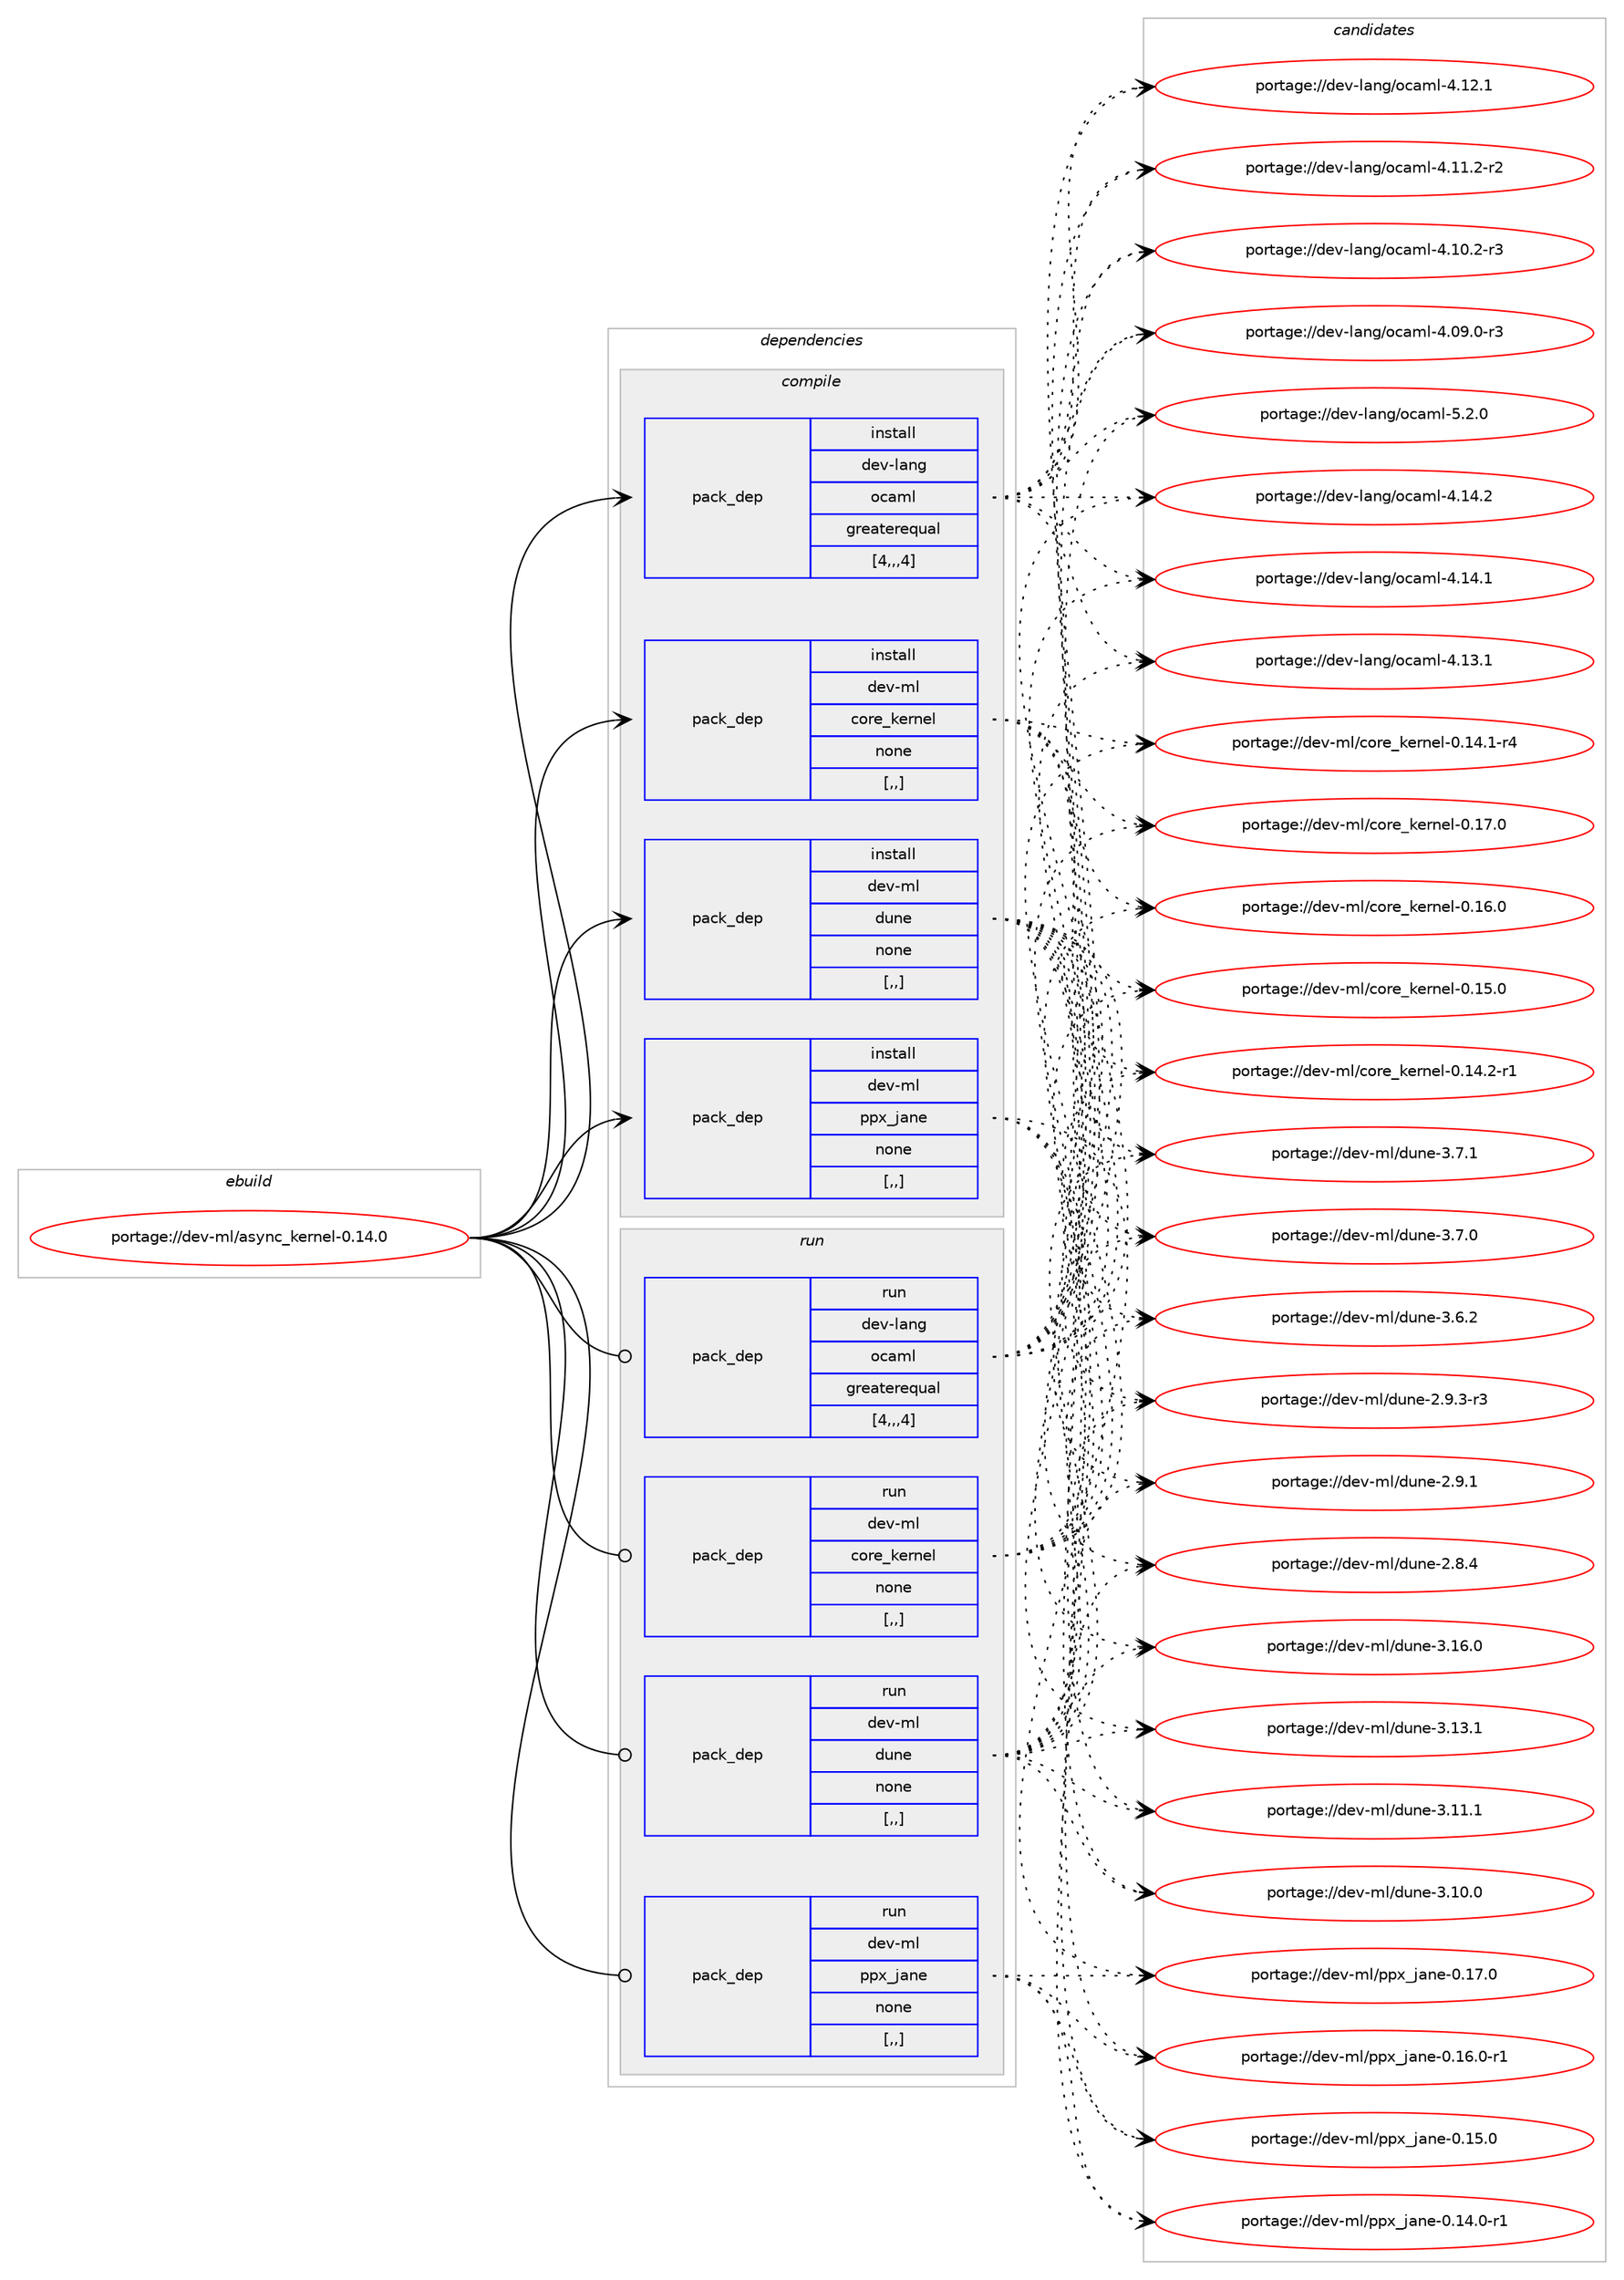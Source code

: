 digraph prolog {

# *************
# Graph options
# *************

newrank=true;
concentrate=true;
compound=true;
graph [rankdir=LR,fontname=Helvetica,fontsize=10,ranksep=1.5];#, ranksep=2.5, nodesep=0.2];
edge  [arrowhead=vee];
node  [fontname=Helvetica,fontsize=10];

# **********
# The ebuild
# **********

subgraph cluster_leftcol {
color=gray;
rank=same;
label=<<i>ebuild</i>>;
id [label="portage://dev-ml/async_kernel-0.14.0", color=red, width=4, href="../dev-ml/async_kernel-0.14.0.svg"];
}

# ****************
# The dependencies
# ****************

subgraph cluster_midcol {
color=gray;
label=<<i>dependencies</i>>;
subgraph cluster_compile {
fillcolor="#eeeeee";
style=filled;
label=<<i>compile</i>>;
subgraph pack85815 {
dependency115979 [label=<<TABLE BORDER="0" CELLBORDER="1" CELLSPACING="0" CELLPADDING="4" WIDTH="220"><TR><TD ROWSPAN="6" CELLPADDING="30">pack_dep</TD></TR><TR><TD WIDTH="110">install</TD></TR><TR><TD>dev-lang</TD></TR><TR><TD>ocaml</TD></TR><TR><TD>greaterequal</TD></TR><TR><TD>[4,,,4]</TD></TR></TABLE>>, shape=none, color=blue];
}
id:e -> dependency115979:w [weight=20,style="solid",arrowhead="vee"];
subgraph pack85816 {
dependency115980 [label=<<TABLE BORDER="0" CELLBORDER="1" CELLSPACING="0" CELLPADDING="4" WIDTH="220"><TR><TD ROWSPAN="6" CELLPADDING="30">pack_dep</TD></TR><TR><TD WIDTH="110">install</TD></TR><TR><TD>dev-ml</TD></TR><TR><TD>core_kernel</TD></TR><TR><TD>none</TD></TR><TR><TD>[,,]</TD></TR></TABLE>>, shape=none, color=blue];
}
id:e -> dependency115980:w [weight=20,style="solid",arrowhead="vee"];
subgraph pack85817 {
dependency115981 [label=<<TABLE BORDER="0" CELLBORDER="1" CELLSPACING="0" CELLPADDING="4" WIDTH="220"><TR><TD ROWSPAN="6" CELLPADDING="30">pack_dep</TD></TR><TR><TD WIDTH="110">install</TD></TR><TR><TD>dev-ml</TD></TR><TR><TD>dune</TD></TR><TR><TD>none</TD></TR><TR><TD>[,,]</TD></TR></TABLE>>, shape=none, color=blue];
}
id:e -> dependency115981:w [weight=20,style="solid",arrowhead="vee"];
subgraph pack85818 {
dependency115982 [label=<<TABLE BORDER="0" CELLBORDER="1" CELLSPACING="0" CELLPADDING="4" WIDTH="220"><TR><TD ROWSPAN="6" CELLPADDING="30">pack_dep</TD></TR><TR><TD WIDTH="110">install</TD></TR><TR><TD>dev-ml</TD></TR><TR><TD>ppx_jane</TD></TR><TR><TD>none</TD></TR><TR><TD>[,,]</TD></TR></TABLE>>, shape=none, color=blue];
}
id:e -> dependency115982:w [weight=20,style="solid",arrowhead="vee"];
}
subgraph cluster_compileandrun {
fillcolor="#eeeeee";
style=filled;
label=<<i>compile and run</i>>;
}
subgraph cluster_run {
fillcolor="#eeeeee";
style=filled;
label=<<i>run</i>>;
subgraph pack85819 {
dependency115983 [label=<<TABLE BORDER="0" CELLBORDER="1" CELLSPACING="0" CELLPADDING="4" WIDTH="220"><TR><TD ROWSPAN="6" CELLPADDING="30">pack_dep</TD></TR><TR><TD WIDTH="110">run</TD></TR><TR><TD>dev-lang</TD></TR><TR><TD>ocaml</TD></TR><TR><TD>greaterequal</TD></TR><TR><TD>[4,,,4]</TD></TR></TABLE>>, shape=none, color=blue];
}
id:e -> dependency115983:w [weight=20,style="solid",arrowhead="odot"];
subgraph pack85820 {
dependency115984 [label=<<TABLE BORDER="0" CELLBORDER="1" CELLSPACING="0" CELLPADDING="4" WIDTH="220"><TR><TD ROWSPAN="6" CELLPADDING="30">pack_dep</TD></TR><TR><TD WIDTH="110">run</TD></TR><TR><TD>dev-ml</TD></TR><TR><TD>core_kernel</TD></TR><TR><TD>none</TD></TR><TR><TD>[,,]</TD></TR></TABLE>>, shape=none, color=blue];
}
id:e -> dependency115984:w [weight=20,style="solid",arrowhead="odot"];
subgraph pack85821 {
dependency115985 [label=<<TABLE BORDER="0" CELLBORDER="1" CELLSPACING="0" CELLPADDING="4" WIDTH="220"><TR><TD ROWSPAN="6" CELLPADDING="30">pack_dep</TD></TR><TR><TD WIDTH="110">run</TD></TR><TR><TD>dev-ml</TD></TR><TR><TD>dune</TD></TR><TR><TD>none</TD></TR><TR><TD>[,,]</TD></TR></TABLE>>, shape=none, color=blue];
}
id:e -> dependency115985:w [weight=20,style="solid",arrowhead="odot"];
subgraph pack85822 {
dependency115986 [label=<<TABLE BORDER="0" CELLBORDER="1" CELLSPACING="0" CELLPADDING="4" WIDTH="220"><TR><TD ROWSPAN="6" CELLPADDING="30">pack_dep</TD></TR><TR><TD WIDTH="110">run</TD></TR><TR><TD>dev-ml</TD></TR><TR><TD>ppx_jane</TD></TR><TR><TD>none</TD></TR><TR><TD>[,,]</TD></TR></TABLE>>, shape=none, color=blue];
}
id:e -> dependency115986:w [weight=20,style="solid",arrowhead="odot"];
}
}

# **************
# The candidates
# **************

subgraph cluster_choices {
rank=same;
color=gray;
label=<<i>candidates</i>>;

subgraph choice85815 {
color=black;
nodesep=1;
choice1001011184510897110103471119997109108455346504648 [label="portage://dev-lang/ocaml-5.2.0", color=red, width=4,href="../dev-lang/ocaml-5.2.0.svg"];
choice100101118451089711010347111999710910845524649524650 [label="portage://dev-lang/ocaml-4.14.2", color=red, width=4,href="../dev-lang/ocaml-4.14.2.svg"];
choice100101118451089711010347111999710910845524649524649 [label="portage://dev-lang/ocaml-4.14.1", color=red, width=4,href="../dev-lang/ocaml-4.14.1.svg"];
choice100101118451089711010347111999710910845524649514649 [label="portage://dev-lang/ocaml-4.13.1", color=red, width=4,href="../dev-lang/ocaml-4.13.1.svg"];
choice100101118451089711010347111999710910845524649504649 [label="portage://dev-lang/ocaml-4.12.1", color=red, width=4,href="../dev-lang/ocaml-4.12.1.svg"];
choice1001011184510897110103471119997109108455246494946504511450 [label="portage://dev-lang/ocaml-4.11.2-r2", color=red, width=4,href="../dev-lang/ocaml-4.11.2-r2.svg"];
choice1001011184510897110103471119997109108455246494846504511451 [label="portage://dev-lang/ocaml-4.10.2-r3", color=red, width=4,href="../dev-lang/ocaml-4.10.2-r3.svg"];
choice1001011184510897110103471119997109108455246485746484511451 [label="portage://dev-lang/ocaml-4.09.0-r3", color=red, width=4,href="../dev-lang/ocaml-4.09.0-r3.svg"];
dependency115979:e -> choice1001011184510897110103471119997109108455346504648:w [style=dotted,weight="100"];
dependency115979:e -> choice100101118451089711010347111999710910845524649524650:w [style=dotted,weight="100"];
dependency115979:e -> choice100101118451089711010347111999710910845524649524649:w [style=dotted,weight="100"];
dependency115979:e -> choice100101118451089711010347111999710910845524649514649:w [style=dotted,weight="100"];
dependency115979:e -> choice100101118451089711010347111999710910845524649504649:w [style=dotted,weight="100"];
dependency115979:e -> choice1001011184510897110103471119997109108455246494946504511450:w [style=dotted,weight="100"];
dependency115979:e -> choice1001011184510897110103471119997109108455246494846504511451:w [style=dotted,weight="100"];
dependency115979:e -> choice1001011184510897110103471119997109108455246485746484511451:w [style=dotted,weight="100"];
}
subgraph choice85816 {
color=black;
nodesep=1;
choice1001011184510910847991111141019510710111411010110845484649554648 [label="portage://dev-ml/core_kernel-0.17.0", color=red, width=4,href="../dev-ml/core_kernel-0.17.0.svg"];
choice1001011184510910847991111141019510710111411010110845484649544648 [label="portage://dev-ml/core_kernel-0.16.0", color=red, width=4,href="../dev-ml/core_kernel-0.16.0.svg"];
choice1001011184510910847991111141019510710111411010110845484649534648 [label="portage://dev-ml/core_kernel-0.15.0", color=red, width=4,href="../dev-ml/core_kernel-0.15.0.svg"];
choice10010111845109108479911111410195107101114110101108454846495246504511449 [label="portage://dev-ml/core_kernel-0.14.2-r1", color=red, width=4,href="../dev-ml/core_kernel-0.14.2-r1.svg"];
choice10010111845109108479911111410195107101114110101108454846495246494511452 [label="portage://dev-ml/core_kernel-0.14.1-r4", color=red, width=4,href="../dev-ml/core_kernel-0.14.1-r4.svg"];
dependency115980:e -> choice1001011184510910847991111141019510710111411010110845484649554648:w [style=dotted,weight="100"];
dependency115980:e -> choice1001011184510910847991111141019510710111411010110845484649544648:w [style=dotted,weight="100"];
dependency115980:e -> choice1001011184510910847991111141019510710111411010110845484649534648:w [style=dotted,weight="100"];
dependency115980:e -> choice10010111845109108479911111410195107101114110101108454846495246504511449:w [style=dotted,weight="100"];
dependency115980:e -> choice10010111845109108479911111410195107101114110101108454846495246494511452:w [style=dotted,weight="100"];
}
subgraph choice85817 {
color=black;
nodesep=1;
choice100101118451091084710011711010145514649544648 [label="portage://dev-ml/dune-3.16.0", color=red, width=4,href="../dev-ml/dune-3.16.0.svg"];
choice100101118451091084710011711010145514649514649 [label="portage://dev-ml/dune-3.13.1", color=red, width=4,href="../dev-ml/dune-3.13.1.svg"];
choice100101118451091084710011711010145514649494649 [label="portage://dev-ml/dune-3.11.1", color=red, width=4,href="../dev-ml/dune-3.11.1.svg"];
choice100101118451091084710011711010145514649484648 [label="portage://dev-ml/dune-3.10.0", color=red, width=4,href="../dev-ml/dune-3.10.0.svg"];
choice1001011184510910847100117110101455146554649 [label="portage://dev-ml/dune-3.7.1", color=red, width=4,href="../dev-ml/dune-3.7.1.svg"];
choice1001011184510910847100117110101455146554648 [label="portage://dev-ml/dune-3.7.0", color=red, width=4,href="../dev-ml/dune-3.7.0.svg"];
choice1001011184510910847100117110101455146544650 [label="portage://dev-ml/dune-3.6.2", color=red, width=4,href="../dev-ml/dune-3.6.2.svg"];
choice10010111845109108471001171101014550465746514511451 [label="portage://dev-ml/dune-2.9.3-r3", color=red, width=4,href="../dev-ml/dune-2.9.3-r3.svg"];
choice1001011184510910847100117110101455046574649 [label="portage://dev-ml/dune-2.9.1", color=red, width=4,href="../dev-ml/dune-2.9.1.svg"];
choice1001011184510910847100117110101455046564652 [label="portage://dev-ml/dune-2.8.4", color=red, width=4,href="../dev-ml/dune-2.8.4.svg"];
dependency115981:e -> choice100101118451091084710011711010145514649544648:w [style=dotted,weight="100"];
dependency115981:e -> choice100101118451091084710011711010145514649514649:w [style=dotted,weight="100"];
dependency115981:e -> choice100101118451091084710011711010145514649494649:w [style=dotted,weight="100"];
dependency115981:e -> choice100101118451091084710011711010145514649484648:w [style=dotted,weight="100"];
dependency115981:e -> choice1001011184510910847100117110101455146554649:w [style=dotted,weight="100"];
dependency115981:e -> choice1001011184510910847100117110101455146554648:w [style=dotted,weight="100"];
dependency115981:e -> choice1001011184510910847100117110101455146544650:w [style=dotted,weight="100"];
dependency115981:e -> choice10010111845109108471001171101014550465746514511451:w [style=dotted,weight="100"];
dependency115981:e -> choice1001011184510910847100117110101455046574649:w [style=dotted,weight="100"];
dependency115981:e -> choice1001011184510910847100117110101455046564652:w [style=dotted,weight="100"];
}
subgraph choice85818 {
color=black;
nodesep=1;
choice1001011184510910847112112120951069711010145484649554648 [label="portage://dev-ml/ppx_jane-0.17.0", color=red, width=4,href="../dev-ml/ppx_jane-0.17.0.svg"];
choice10010111845109108471121121209510697110101454846495446484511449 [label="portage://dev-ml/ppx_jane-0.16.0-r1", color=red, width=4,href="../dev-ml/ppx_jane-0.16.0-r1.svg"];
choice1001011184510910847112112120951069711010145484649534648 [label="portage://dev-ml/ppx_jane-0.15.0", color=red, width=4,href="../dev-ml/ppx_jane-0.15.0.svg"];
choice10010111845109108471121121209510697110101454846495246484511449 [label="portage://dev-ml/ppx_jane-0.14.0-r1", color=red, width=4,href="../dev-ml/ppx_jane-0.14.0-r1.svg"];
dependency115982:e -> choice1001011184510910847112112120951069711010145484649554648:w [style=dotted,weight="100"];
dependency115982:e -> choice10010111845109108471121121209510697110101454846495446484511449:w [style=dotted,weight="100"];
dependency115982:e -> choice1001011184510910847112112120951069711010145484649534648:w [style=dotted,weight="100"];
dependency115982:e -> choice10010111845109108471121121209510697110101454846495246484511449:w [style=dotted,weight="100"];
}
subgraph choice85819 {
color=black;
nodesep=1;
choice1001011184510897110103471119997109108455346504648 [label="portage://dev-lang/ocaml-5.2.0", color=red, width=4,href="../dev-lang/ocaml-5.2.0.svg"];
choice100101118451089711010347111999710910845524649524650 [label="portage://dev-lang/ocaml-4.14.2", color=red, width=4,href="../dev-lang/ocaml-4.14.2.svg"];
choice100101118451089711010347111999710910845524649524649 [label="portage://dev-lang/ocaml-4.14.1", color=red, width=4,href="../dev-lang/ocaml-4.14.1.svg"];
choice100101118451089711010347111999710910845524649514649 [label="portage://dev-lang/ocaml-4.13.1", color=red, width=4,href="../dev-lang/ocaml-4.13.1.svg"];
choice100101118451089711010347111999710910845524649504649 [label="portage://dev-lang/ocaml-4.12.1", color=red, width=4,href="../dev-lang/ocaml-4.12.1.svg"];
choice1001011184510897110103471119997109108455246494946504511450 [label="portage://dev-lang/ocaml-4.11.2-r2", color=red, width=4,href="../dev-lang/ocaml-4.11.2-r2.svg"];
choice1001011184510897110103471119997109108455246494846504511451 [label="portage://dev-lang/ocaml-4.10.2-r3", color=red, width=4,href="../dev-lang/ocaml-4.10.2-r3.svg"];
choice1001011184510897110103471119997109108455246485746484511451 [label="portage://dev-lang/ocaml-4.09.0-r3", color=red, width=4,href="../dev-lang/ocaml-4.09.0-r3.svg"];
dependency115983:e -> choice1001011184510897110103471119997109108455346504648:w [style=dotted,weight="100"];
dependency115983:e -> choice100101118451089711010347111999710910845524649524650:w [style=dotted,weight="100"];
dependency115983:e -> choice100101118451089711010347111999710910845524649524649:w [style=dotted,weight="100"];
dependency115983:e -> choice100101118451089711010347111999710910845524649514649:w [style=dotted,weight="100"];
dependency115983:e -> choice100101118451089711010347111999710910845524649504649:w [style=dotted,weight="100"];
dependency115983:e -> choice1001011184510897110103471119997109108455246494946504511450:w [style=dotted,weight="100"];
dependency115983:e -> choice1001011184510897110103471119997109108455246494846504511451:w [style=dotted,weight="100"];
dependency115983:e -> choice1001011184510897110103471119997109108455246485746484511451:w [style=dotted,weight="100"];
}
subgraph choice85820 {
color=black;
nodesep=1;
choice1001011184510910847991111141019510710111411010110845484649554648 [label="portage://dev-ml/core_kernel-0.17.0", color=red, width=4,href="../dev-ml/core_kernel-0.17.0.svg"];
choice1001011184510910847991111141019510710111411010110845484649544648 [label="portage://dev-ml/core_kernel-0.16.0", color=red, width=4,href="../dev-ml/core_kernel-0.16.0.svg"];
choice1001011184510910847991111141019510710111411010110845484649534648 [label="portage://dev-ml/core_kernel-0.15.0", color=red, width=4,href="../dev-ml/core_kernel-0.15.0.svg"];
choice10010111845109108479911111410195107101114110101108454846495246504511449 [label="portage://dev-ml/core_kernel-0.14.2-r1", color=red, width=4,href="../dev-ml/core_kernel-0.14.2-r1.svg"];
choice10010111845109108479911111410195107101114110101108454846495246494511452 [label="portage://dev-ml/core_kernel-0.14.1-r4", color=red, width=4,href="../dev-ml/core_kernel-0.14.1-r4.svg"];
dependency115984:e -> choice1001011184510910847991111141019510710111411010110845484649554648:w [style=dotted,weight="100"];
dependency115984:e -> choice1001011184510910847991111141019510710111411010110845484649544648:w [style=dotted,weight="100"];
dependency115984:e -> choice1001011184510910847991111141019510710111411010110845484649534648:w [style=dotted,weight="100"];
dependency115984:e -> choice10010111845109108479911111410195107101114110101108454846495246504511449:w [style=dotted,weight="100"];
dependency115984:e -> choice10010111845109108479911111410195107101114110101108454846495246494511452:w [style=dotted,weight="100"];
}
subgraph choice85821 {
color=black;
nodesep=1;
choice100101118451091084710011711010145514649544648 [label="portage://dev-ml/dune-3.16.0", color=red, width=4,href="../dev-ml/dune-3.16.0.svg"];
choice100101118451091084710011711010145514649514649 [label="portage://dev-ml/dune-3.13.1", color=red, width=4,href="../dev-ml/dune-3.13.1.svg"];
choice100101118451091084710011711010145514649494649 [label="portage://dev-ml/dune-3.11.1", color=red, width=4,href="../dev-ml/dune-3.11.1.svg"];
choice100101118451091084710011711010145514649484648 [label="portage://dev-ml/dune-3.10.0", color=red, width=4,href="../dev-ml/dune-3.10.0.svg"];
choice1001011184510910847100117110101455146554649 [label="portage://dev-ml/dune-3.7.1", color=red, width=4,href="../dev-ml/dune-3.7.1.svg"];
choice1001011184510910847100117110101455146554648 [label="portage://dev-ml/dune-3.7.0", color=red, width=4,href="../dev-ml/dune-3.7.0.svg"];
choice1001011184510910847100117110101455146544650 [label="portage://dev-ml/dune-3.6.2", color=red, width=4,href="../dev-ml/dune-3.6.2.svg"];
choice10010111845109108471001171101014550465746514511451 [label="portage://dev-ml/dune-2.9.3-r3", color=red, width=4,href="../dev-ml/dune-2.9.3-r3.svg"];
choice1001011184510910847100117110101455046574649 [label="portage://dev-ml/dune-2.9.1", color=red, width=4,href="../dev-ml/dune-2.9.1.svg"];
choice1001011184510910847100117110101455046564652 [label="portage://dev-ml/dune-2.8.4", color=red, width=4,href="../dev-ml/dune-2.8.4.svg"];
dependency115985:e -> choice100101118451091084710011711010145514649544648:w [style=dotted,weight="100"];
dependency115985:e -> choice100101118451091084710011711010145514649514649:w [style=dotted,weight="100"];
dependency115985:e -> choice100101118451091084710011711010145514649494649:w [style=dotted,weight="100"];
dependency115985:e -> choice100101118451091084710011711010145514649484648:w [style=dotted,weight="100"];
dependency115985:e -> choice1001011184510910847100117110101455146554649:w [style=dotted,weight="100"];
dependency115985:e -> choice1001011184510910847100117110101455146554648:w [style=dotted,weight="100"];
dependency115985:e -> choice1001011184510910847100117110101455146544650:w [style=dotted,weight="100"];
dependency115985:e -> choice10010111845109108471001171101014550465746514511451:w [style=dotted,weight="100"];
dependency115985:e -> choice1001011184510910847100117110101455046574649:w [style=dotted,weight="100"];
dependency115985:e -> choice1001011184510910847100117110101455046564652:w [style=dotted,weight="100"];
}
subgraph choice85822 {
color=black;
nodesep=1;
choice1001011184510910847112112120951069711010145484649554648 [label="portage://dev-ml/ppx_jane-0.17.0", color=red, width=4,href="../dev-ml/ppx_jane-0.17.0.svg"];
choice10010111845109108471121121209510697110101454846495446484511449 [label="portage://dev-ml/ppx_jane-0.16.0-r1", color=red, width=4,href="../dev-ml/ppx_jane-0.16.0-r1.svg"];
choice1001011184510910847112112120951069711010145484649534648 [label="portage://dev-ml/ppx_jane-0.15.0", color=red, width=4,href="../dev-ml/ppx_jane-0.15.0.svg"];
choice10010111845109108471121121209510697110101454846495246484511449 [label="portage://dev-ml/ppx_jane-0.14.0-r1", color=red, width=4,href="../dev-ml/ppx_jane-0.14.0-r1.svg"];
dependency115986:e -> choice1001011184510910847112112120951069711010145484649554648:w [style=dotted,weight="100"];
dependency115986:e -> choice10010111845109108471121121209510697110101454846495446484511449:w [style=dotted,weight="100"];
dependency115986:e -> choice1001011184510910847112112120951069711010145484649534648:w [style=dotted,weight="100"];
dependency115986:e -> choice10010111845109108471121121209510697110101454846495246484511449:w [style=dotted,weight="100"];
}
}

}
